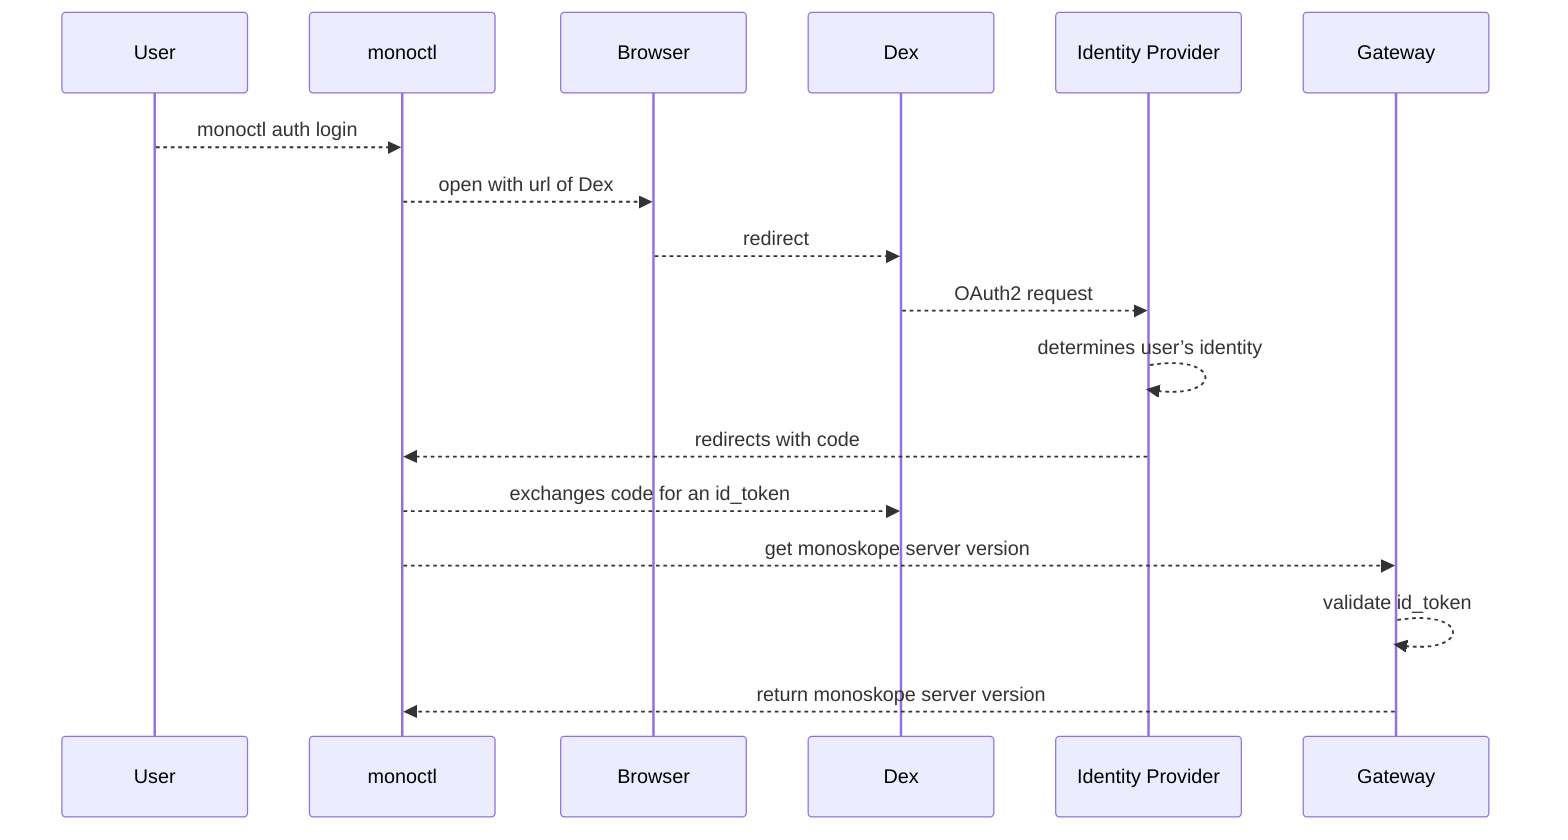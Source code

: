 sequenceDiagram
    participant U as User
    participant M as monoctl
    participant B as Browser
    participant D as Dex
    participant I as Identity Provider
    participant G as Gateway
    U-->>M: monoctl auth login
    M-->>B: open with url of Dex
    B-->>D: redirect
    D-->>I: OAuth2 request
    I-->>I: determines user’s identity
    I-->>M: redirects with code
    M-->>D: exchanges code for an id_token
    M-->>G: get monoskope server version
    G-->>G: validate id_token
    G-->>M: return monoskope server version